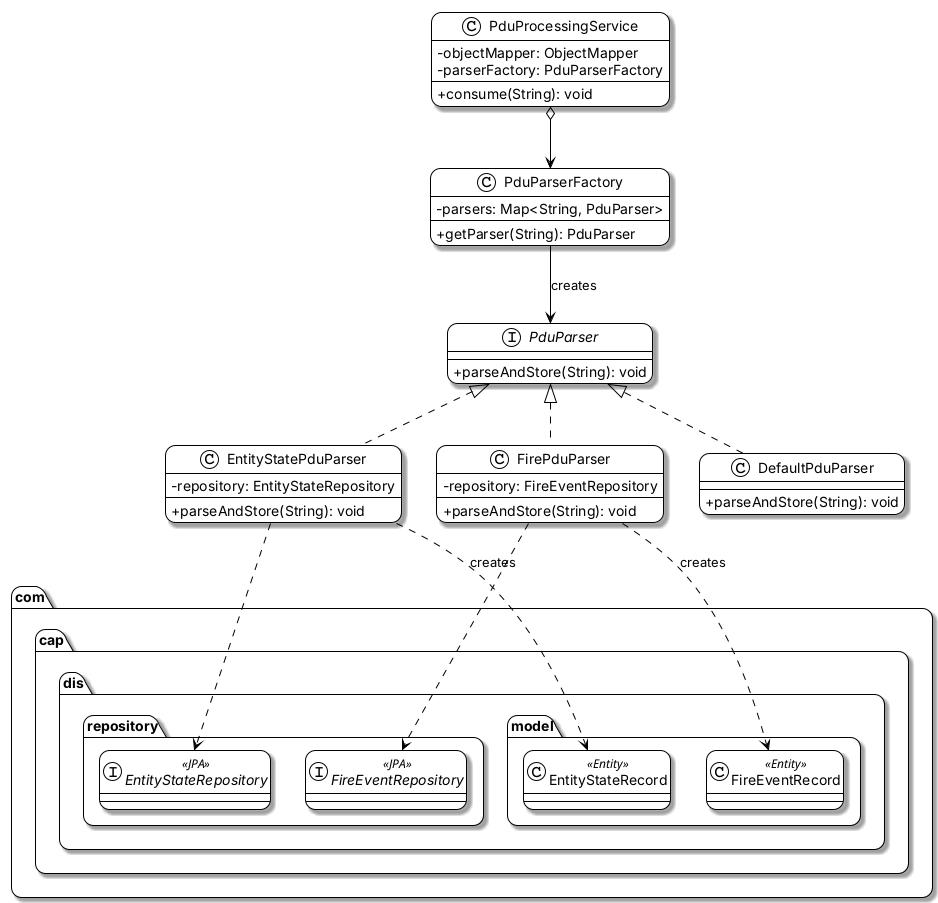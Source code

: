 @startuml
!theme plain
skinparam classAttributeIconSize 0
skinparam shadowing true
skinparam roundcorner 20
skinparam defaultFontName "Inter"

interface PduParser {
  + parseAndStore(String): void
}

class PduParserFactory {
  - parsers: Map<String, PduParser>
  + getParser(String): PduParser
}

class PduProcessingService {
  - objectMapper: ObjectMapper
  - parserFactory: PduParserFactory
  + consume(String): void
}

class EntityStatePduParser {
  - repository: EntityStateRepository
  + parseAndStore(String): void
}

class FirePduParser {
  - repository: FireEventRepository
  + parseAndStore(String): void
}

class DefaultPduParser {
  + parseAndStore(String): void
}

package "com.cap.dis.repository" {
    interface EntityStateRepository <<JPA>>
    interface FireEventRepository <<JPA>>
}

package "com.cap.dis.model" {
    class EntityStateRecord <<Entity>>
    class FireEventRecord <<Entity>>
}


PduProcessingService o--> PduParserFactory
PduParserFactory --> PduParser : creates

PduParser <|.. EntityStatePduParser
PduParser <|.. FirePduParser
PduParser <|.. DefaultPduParser

EntityStatePduParser ..> EntityStateRepository
FirePduParser ..> FireEventRepository

EntityStatePduParser ..> EntityStateRecord : creates
FirePduParser ..> FireEventRecord : creates

@enduml